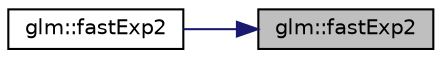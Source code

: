 digraph "glm::fastExp2"
{
 // LATEX_PDF_SIZE
  edge [fontname="Helvetica",fontsize="10",labelfontname="Helvetica",labelfontsize="10"];
  node [fontname="Helvetica",fontsize="10",shape=record];
  rankdir="RL";
  Node1 [label="glm::fastExp2",height=0.2,width=0.4,color="black", fillcolor="grey75", style="filled", fontcolor="black",tooltip=" "];
  Node1 -> Node2 [dir="back",color="midnightblue",fontsize="10",style="solid",fontname="Helvetica"];
  Node2 [label="glm::fastExp2",height=0.2,width=0.4,color="black", fillcolor="white", style="filled",URL="$group__gtx__fast__exponential.html#ga9e6219327b7a33077dbec7620d981fff",tooltip=" "];
}
